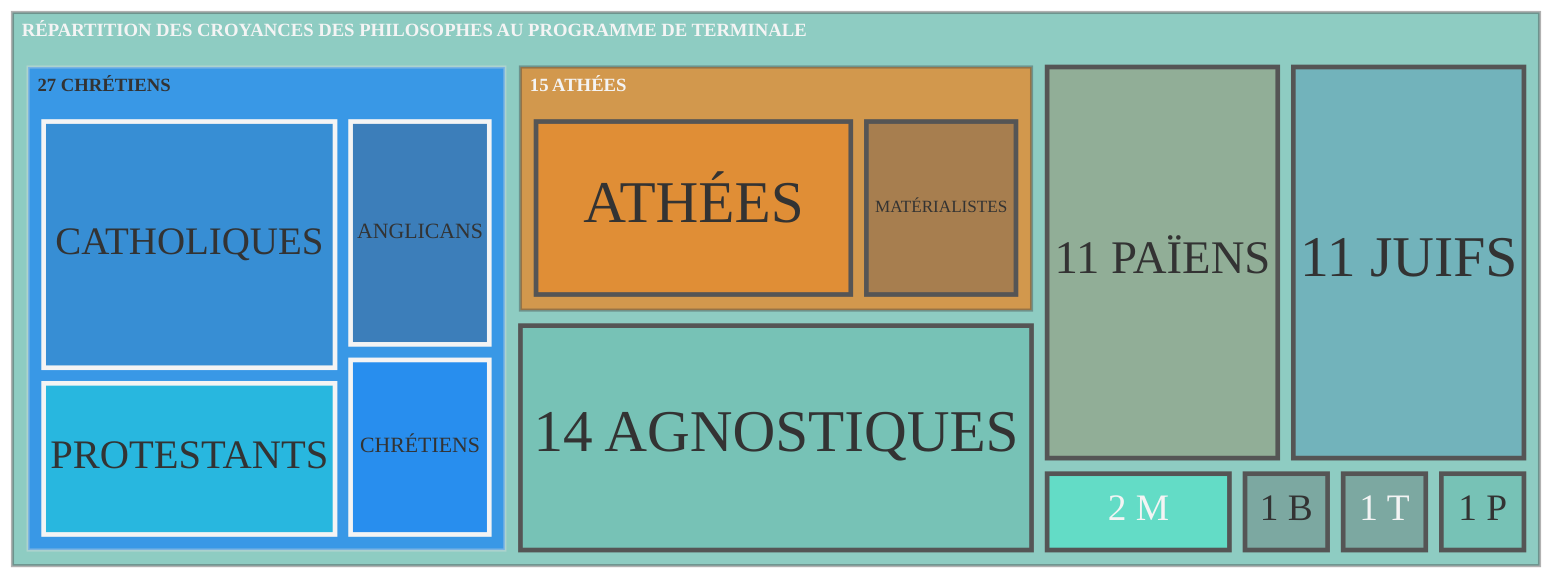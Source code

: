 ---
config:
  theme: neutral
  themeVariables:
    fontFamily: verdana
  treemap:
    showValues: false
    labelFontSize: 24
---
treemap-beta
"RÉPARTITION DES CROYANCES DES PHILOSOPHES AU PROGRAMME DE TERMINALE":::menthe
  "11 PAÏENS":11:::ocre
  "1 B":1%% Bouddhistes
  "1 T":1%% Taoïstes
  "27 CHRÉTIENS":::azul
    "CHRÉTIENS":4:::azul
    "CATHOLIQUES":11:::bleu
    "ANGLICANS":5:::ardoise
    "PROTESTANTS":7:::turquoise
  "11 JUIFS":11:::bleu
  "2 M":2:::turquoise%% Musulmans
  "1 P":1:::menthe%% Panthéistes
  "15 ATHÉES":::orange
    "ATHÉES":10:::orange
    "MATÉRIALISTES":5:::ardoise
  "14 AGNOSTIQUES":14:::menthe
classDef azul fill:#07F
classDef turquoise fill:#0FC
classDef orange fill:#F70
classDef ocre fill:#963
classDef bleu fill:#37A
classDef menthe fill:#4A9
classDef marron fill:#544
classDef ardoise fill:#445